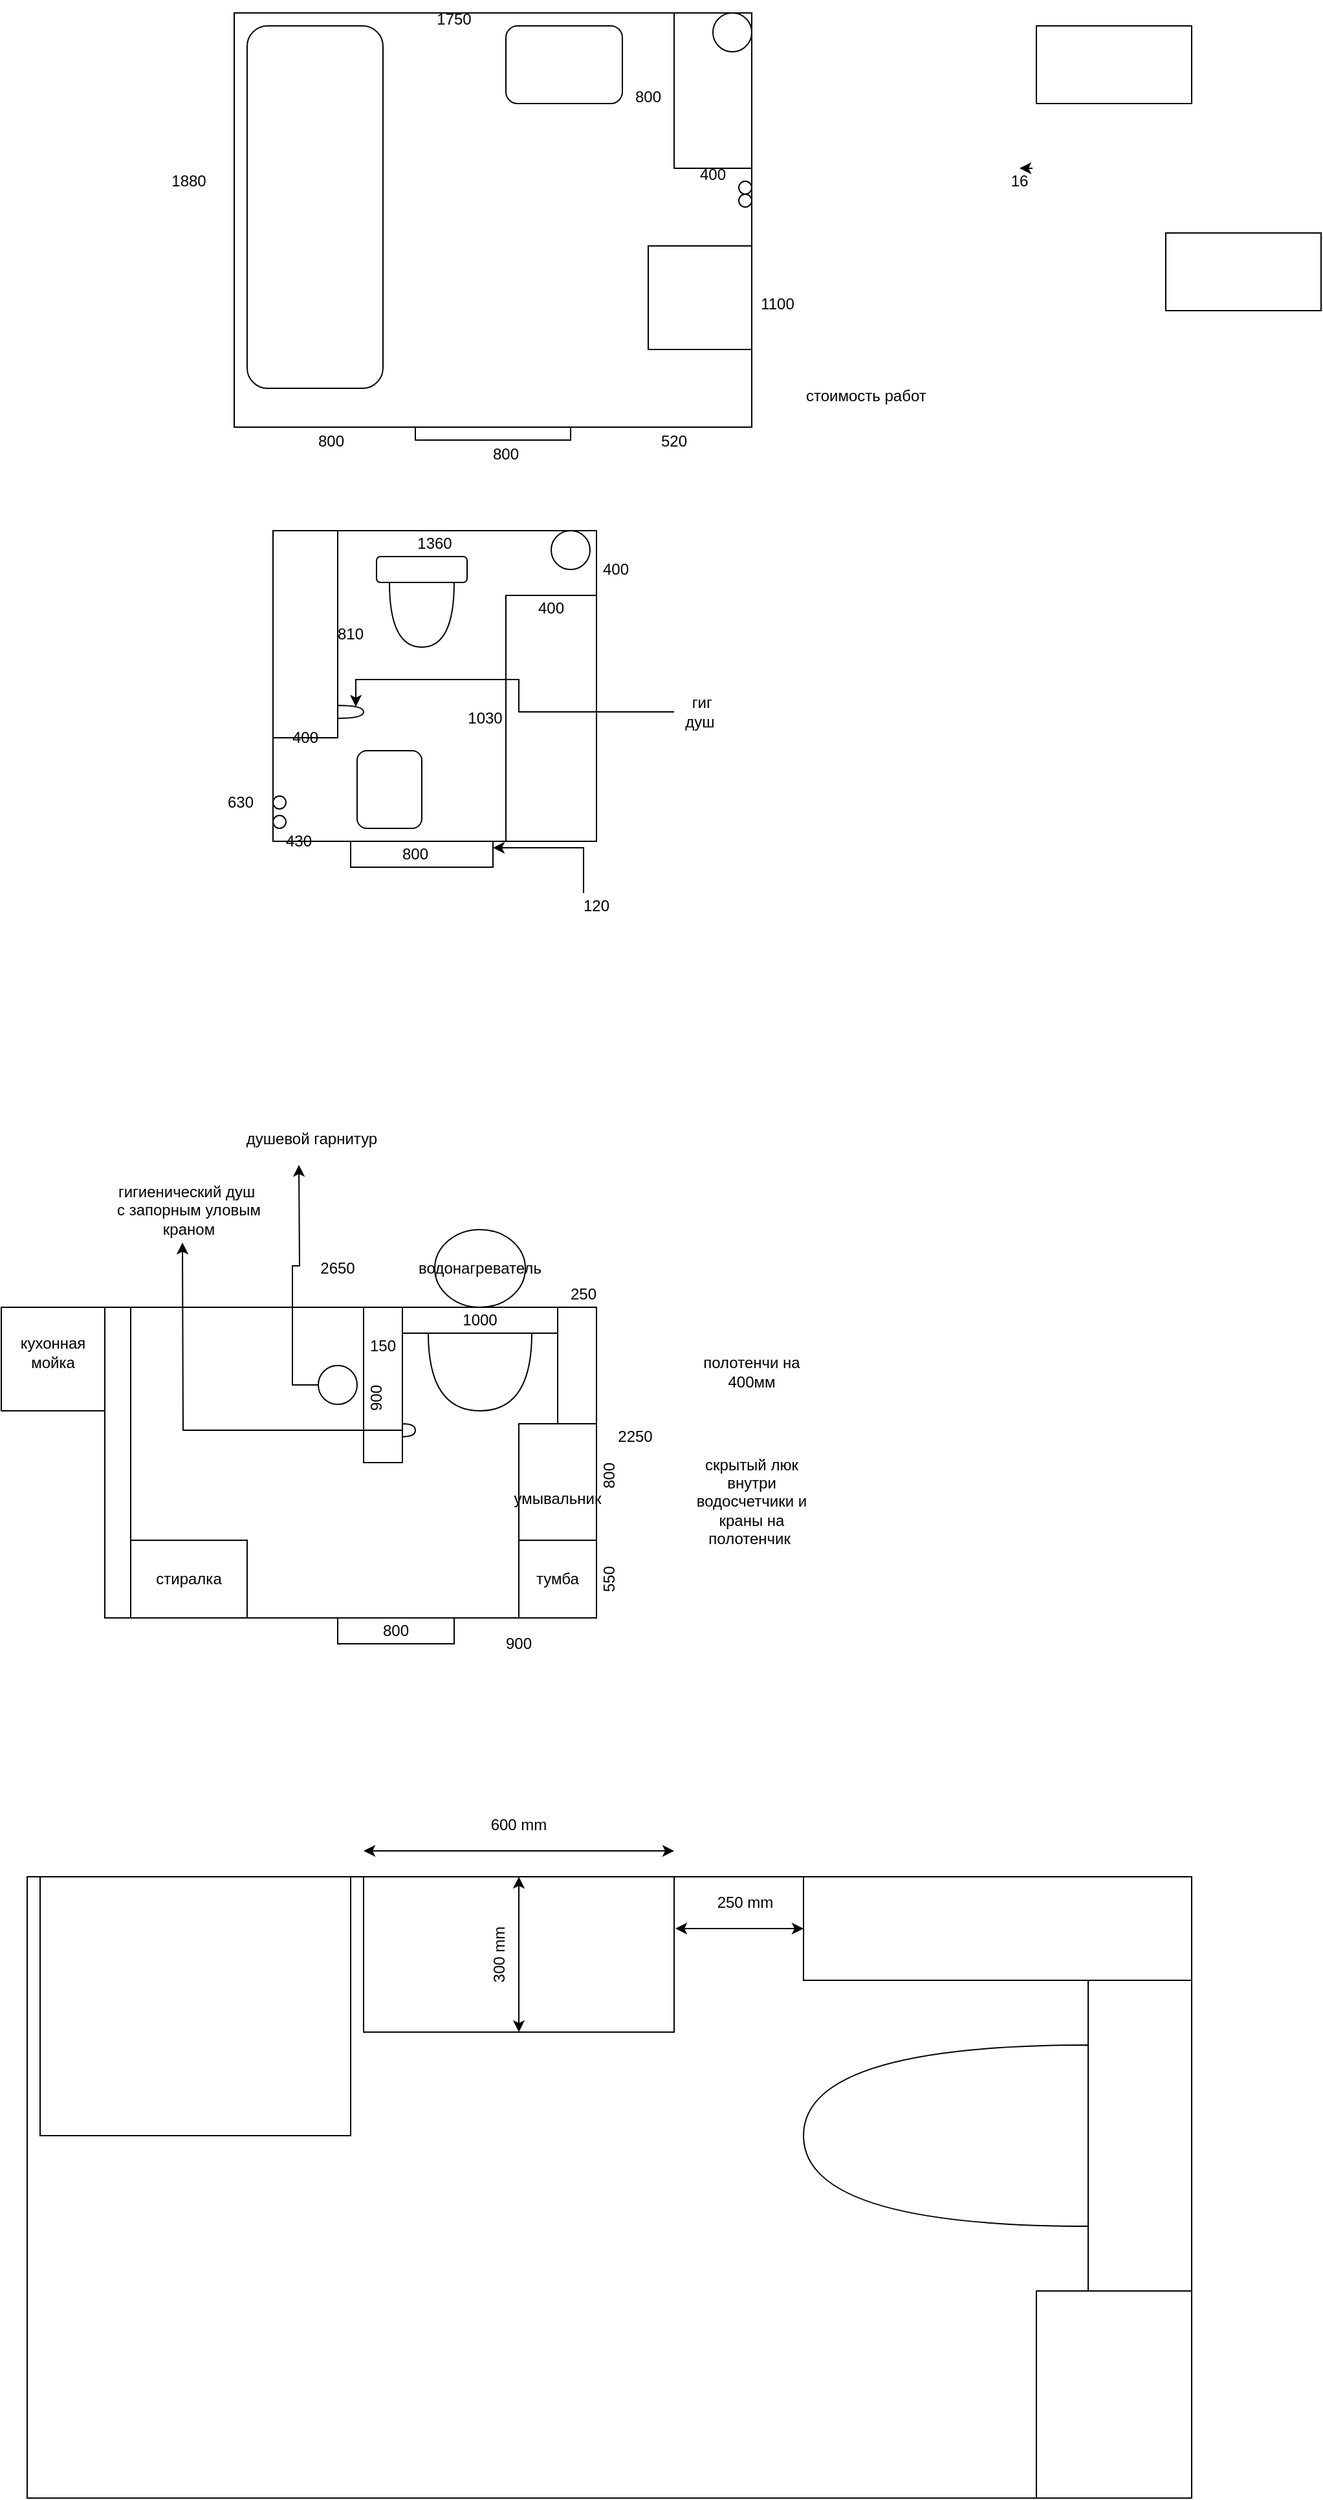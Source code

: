 <mxfile version="13.10.2" type="github">
  <diagram id="_ZZYkbLma6fYew_UtJkO" name="Page-1">
    <mxGraphModel dx="1044" dy="1663" grid="1" gridSize="10" guides="1" tooltips="1" connect="1" arrows="1" fold="1" page="1" pageScale="1" pageWidth="827" pageHeight="1169" math="0" shadow="0">
      <root>
        <mxCell id="0" />
        <mxCell id="1" parent="0" />
        <mxCell id="7PjUgE0soICZx44yuqhX-1" value="" style="rounded=0;whiteSpace=wrap;html=1;" parent="1" vertex="1">
          <mxGeometry x="120" y="80" width="360" height="240" as="geometry" />
        </mxCell>
        <mxCell id="7PjUgE0soICZx44yuqhX-12" value="" style="rounded=0;whiteSpace=wrap;html=1;" parent="1" vertex="1">
          <mxGeometry x="40" y="520" width="900" height="480" as="geometry" />
        </mxCell>
        <mxCell id="7PjUgE0soICZx44yuqhX-13" value="" style="rounded=0;whiteSpace=wrap;html=1;" parent="1" vertex="1">
          <mxGeometry x="50" y="520" width="240" height="200" as="geometry" />
        </mxCell>
        <mxCell id="7PjUgE0soICZx44yuqhX-14" value="" style="rounded=0;whiteSpace=wrap;html=1;" parent="1" vertex="1">
          <mxGeometry x="640" y="520" width="300" height="80" as="geometry" />
        </mxCell>
        <mxCell id="7PjUgE0soICZx44yuqhX-16" value="" style="rounded=0;whiteSpace=wrap;html=1;" parent="1" vertex="1">
          <mxGeometry x="820" y="840" width="120" height="160" as="geometry" />
        </mxCell>
        <mxCell id="7PjUgE0soICZx44yuqhX-17" value="" style="rounded=0;whiteSpace=wrap;html=1;" parent="1" vertex="1">
          <mxGeometry x="860" y="600" width="80" height="240" as="geometry" />
        </mxCell>
        <mxCell id="7PjUgE0soICZx44yuqhX-18" value="" style="shape=or;whiteSpace=wrap;html=1;direction=west;" parent="1" vertex="1">
          <mxGeometry x="640" y="650" width="220" height="140" as="geometry" />
        </mxCell>
        <mxCell id="7PjUgE0soICZx44yuqhX-19" value="" style="rounded=0;whiteSpace=wrap;html=1;" parent="1" vertex="1">
          <mxGeometry x="300" y="520" width="240" height="120" as="geometry" />
        </mxCell>
        <mxCell id="7PjUgE0soICZx44yuqhX-20" value="" style="endArrow=classic;startArrow=classic;html=1;entryX=0.5;entryY=0;entryDx=0;entryDy=0;exitX=0.5;exitY=1;exitDx=0;exitDy=0;" parent="1" source="7PjUgE0soICZx44yuqhX-19" target="7PjUgE0soICZx44yuqhX-19" edge="1">
          <mxGeometry width="50" height="50" relative="1" as="geometry">
            <mxPoint x="465" y="605" as="sourcePoint" />
            <mxPoint x="515" y="555" as="targetPoint" />
          </mxGeometry>
        </mxCell>
        <mxCell id="7PjUgE0soICZx44yuqhX-21" value="300 mm" style="text;html=1;strokeColor=none;fillColor=none;align=center;verticalAlign=middle;whiteSpace=wrap;rounded=0;rotation=270;" parent="1" vertex="1">
          <mxGeometry x="380" y="570" width="50" height="20" as="geometry" />
        </mxCell>
        <mxCell id="7PjUgE0soICZx44yuqhX-22" value="600 mm" style="text;html=1;strokeColor=none;fillColor=none;align=center;verticalAlign=middle;whiteSpace=wrap;rounded=0;rotation=0;" parent="1" vertex="1">
          <mxGeometry x="395" y="470" width="50" height="20" as="geometry" />
        </mxCell>
        <mxCell id="7PjUgE0soICZx44yuqhX-23" value="" style="endArrow=classic;startArrow=classic;html=1;" parent="1" edge="1">
          <mxGeometry width="50" height="50" relative="1" as="geometry">
            <mxPoint x="300" y="500" as="sourcePoint" />
            <mxPoint x="540" y="500" as="targetPoint" />
          </mxGeometry>
        </mxCell>
        <mxCell id="7PjUgE0soICZx44yuqhX-24" value="" style="endArrow=classic;startArrow=classic;html=1;entryX=0;entryY=0.5;entryDx=0;entryDy=0;" parent="1" target="7PjUgE0soICZx44yuqhX-14" edge="1">
          <mxGeometry width="50" height="50" relative="1" as="geometry">
            <mxPoint x="541" y="560" as="sourcePoint" />
            <mxPoint x="550" y="510" as="targetPoint" />
          </mxGeometry>
        </mxCell>
        <mxCell id="7PjUgE0soICZx44yuqhX-25" value="250&amp;nbsp;mm" style="text;html=1;strokeColor=none;fillColor=none;align=center;verticalAlign=middle;whiteSpace=wrap;rounded=0;rotation=0;" parent="1" vertex="1">
          <mxGeometry x="570" y="530" width="50" height="20" as="geometry" />
        </mxCell>
        <mxCell id="Hm6zI8u75fwY5vHWKmOC-1" value="2650" style="text;html=1;strokeColor=none;fillColor=none;align=center;verticalAlign=middle;whiteSpace=wrap;rounded=0;" parent="1" vertex="1">
          <mxGeometry x="260" y="40" width="40" height="20" as="geometry" />
        </mxCell>
        <mxCell id="Hm6zI8u75fwY5vHWKmOC-2" value="2250" style="text;html=1;strokeColor=none;fillColor=none;align=center;verticalAlign=middle;whiteSpace=wrap;rounded=0;" parent="1" vertex="1">
          <mxGeometry x="490" y="170" width="40" height="20" as="geometry" />
        </mxCell>
        <mxCell id="Hm6zI8u75fwY5vHWKmOC-3" value="" style="rounded=0;whiteSpace=wrap;html=1;" parent="1" vertex="1">
          <mxGeometry x="280" y="320" width="90" height="20" as="geometry" />
        </mxCell>
        <mxCell id="Hm6zI8u75fwY5vHWKmOC-4" value="900" style="text;html=1;strokeColor=none;fillColor=none;align=center;verticalAlign=middle;whiteSpace=wrap;rounded=0;" parent="1" vertex="1">
          <mxGeometry x="400" y="330" width="40" height="20" as="geometry" />
        </mxCell>
        <mxCell id="Hm6zI8u75fwY5vHWKmOC-5" value="800" style="text;html=1;strokeColor=none;fillColor=none;align=center;verticalAlign=middle;whiteSpace=wrap;rounded=0;" parent="1" vertex="1">
          <mxGeometry x="305" y="320" width="40" height="20" as="geometry" />
        </mxCell>
        <mxCell id="Hm6zI8u75fwY5vHWKmOC-6" value="" style="rounded=0;whiteSpace=wrap;html=1;" parent="1" vertex="1">
          <mxGeometry x="450" y="80" width="30" height="90" as="geometry" />
        </mxCell>
        <mxCell id="Hm6zI8u75fwY5vHWKmOC-7" value="" style="rounded=0;whiteSpace=wrap;html=1;" parent="1" vertex="1">
          <mxGeometry x="330" y="80" width="120" height="20" as="geometry" />
        </mxCell>
        <mxCell id="Hm6zI8u75fwY5vHWKmOC-8" value="" style="shape=or;whiteSpace=wrap;html=1;direction=south;" parent="1" vertex="1">
          <mxGeometry x="350" y="100" width="80" height="60" as="geometry" />
        </mxCell>
        <mxCell id="Hm6zI8u75fwY5vHWKmOC-9" value="" style="rounded=0;whiteSpace=wrap;html=1;" parent="1" vertex="1">
          <mxGeometry x="300" y="80" width="30" height="120" as="geometry" />
        </mxCell>
        <mxCell id="Hm6zI8u75fwY5vHWKmOC-10" value="150" style="text;html=1;strokeColor=none;fillColor=none;align=center;verticalAlign=middle;whiteSpace=wrap;rounded=0;" parent="1" vertex="1">
          <mxGeometry x="295" y="100" width="40" height="20" as="geometry" />
        </mxCell>
        <mxCell id="Hm6zI8u75fwY5vHWKmOC-11" value="900" style="text;html=1;strokeColor=none;fillColor=none;align=center;verticalAlign=middle;whiteSpace=wrap;rounded=0;rotation=270;" parent="1" vertex="1">
          <mxGeometry x="290" y="140" width="40" height="20" as="geometry" />
        </mxCell>
        <mxCell id="Hm6zI8u75fwY5vHWKmOC-12" value="250" style="text;html=1;strokeColor=none;fillColor=none;align=center;verticalAlign=middle;whiteSpace=wrap;rounded=0;" parent="1" vertex="1">
          <mxGeometry x="450" y="60" width="40" height="20" as="geometry" />
        </mxCell>
        <mxCell id="Hm6zI8u75fwY5vHWKmOC-13" value="1000" style="text;html=1;strokeColor=none;fillColor=none;align=center;verticalAlign=middle;whiteSpace=wrap;rounded=0;" parent="1" vertex="1">
          <mxGeometry x="370" y="80" width="40" height="20" as="geometry" />
        </mxCell>
        <mxCell id="Hm6zI8u75fwY5vHWKmOC-14" value="полотенчи на 400мм" style="text;html=1;strokeColor=none;fillColor=none;align=center;verticalAlign=middle;whiteSpace=wrap;rounded=0;" parent="1" vertex="1">
          <mxGeometry x="550" y="90" width="100" height="80" as="geometry" />
        </mxCell>
        <mxCell id="Hm6zI8u75fwY5vHWKmOC-16" value="скрытый люк&lt;br&gt;внутри водосчетчики и краны на полотенчик&amp;nbsp;" style="text;html=1;strokeColor=none;fillColor=none;align=center;verticalAlign=middle;whiteSpace=wrap;rounded=0;" parent="1" vertex="1">
          <mxGeometry x="550" y="190" width="100" height="80" as="geometry" />
        </mxCell>
        <mxCell id="Hm6zI8u75fwY5vHWKmOC-17" value="" style="rounded=0;whiteSpace=wrap;html=1;" parent="1" vertex="1">
          <mxGeometry x="100" y="80" width="20" height="240" as="geometry" />
        </mxCell>
        <mxCell id="Hm6zI8u75fwY5vHWKmOC-18" value="" style="whiteSpace=wrap;html=1;aspect=fixed;" parent="1" vertex="1">
          <mxGeometry x="20" y="80" width="80" height="80" as="geometry" />
        </mxCell>
        <mxCell id="Hm6zI8u75fwY5vHWKmOC-19" value="кухонная мойка" style="text;html=1;strokeColor=none;fillColor=none;align=center;verticalAlign=middle;whiteSpace=wrap;rounded=0;" parent="1" vertex="1">
          <mxGeometry x="30" y="90" width="60" height="50" as="geometry" />
        </mxCell>
        <mxCell id="Hm6zI8u75fwY5vHWKmOC-20" value="" style="rounded=0;whiteSpace=wrap;html=1;" parent="1" vertex="1">
          <mxGeometry x="420" y="170" width="60" height="90" as="geometry" />
        </mxCell>
        <mxCell id="Hm6zI8u75fwY5vHWKmOC-21" value="" style="rounded=0;whiteSpace=wrap;html=1;" parent="1" vertex="1">
          <mxGeometry x="420" y="260" width="60" height="60" as="geometry" />
        </mxCell>
        <mxCell id="Hm6zI8u75fwY5vHWKmOC-22" value="умывальник" style="text;html=1;strokeColor=none;fillColor=none;align=center;verticalAlign=middle;whiteSpace=wrap;rounded=0;" parent="1" vertex="1">
          <mxGeometry x="430" y="205" width="40" height="45" as="geometry" />
        </mxCell>
        <mxCell id="Hm6zI8u75fwY5vHWKmOC-23" value="тумба" style="text;html=1;strokeColor=none;fillColor=none;align=center;verticalAlign=middle;whiteSpace=wrap;rounded=0;" parent="1" vertex="1">
          <mxGeometry x="430" y="280" width="40" height="20" as="geometry" />
        </mxCell>
        <mxCell id="Hm6zI8u75fwY5vHWKmOC-24" value="800" style="text;html=1;strokeColor=none;fillColor=none;align=center;verticalAlign=middle;whiteSpace=wrap;rounded=0;rotation=270;" parent="1" vertex="1">
          <mxGeometry x="470" y="200" width="40" height="20" as="geometry" />
        </mxCell>
        <mxCell id="Hm6zI8u75fwY5vHWKmOC-25" value="550" style="text;html=1;strokeColor=none;fillColor=none;align=center;verticalAlign=middle;whiteSpace=wrap;rounded=0;rotation=270;" parent="1" vertex="1">
          <mxGeometry x="470" y="280" width="40" height="20" as="geometry" />
        </mxCell>
        <mxCell id="Hm6zI8u75fwY5vHWKmOC-26" value="стиралка" style="rounded=0;whiteSpace=wrap;html=1;" parent="1" vertex="1">
          <mxGeometry x="120" y="260" width="90" height="60" as="geometry" />
        </mxCell>
        <mxCell id="Hm6zI8u75fwY5vHWKmOC-27" value="водонагреватель" style="ellipse;whiteSpace=wrap;html=1;" parent="1" vertex="1">
          <mxGeometry x="355" y="20" width="70" height="60" as="geometry" />
        </mxCell>
        <mxCell id="_rSyIHciMmJxTrQOMqm--3" style="edgeStyle=orthogonalEdgeStyle;rounded=0;orthogonalLoop=1;jettySize=auto;html=1;" parent="1" source="_rSyIHciMmJxTrQOMqm--1" edge="1">
          <mxGeometry relative="1" as="geometry">
            <mxPoint x="160" y="30" as="targetPoint" />
          </mxGeometry>
        </mxCell>
        <mxCell id="_rSyIHciMmJxTrQOMqm--1" value="" style="shape=or;whiteSpace=wrap;html=1;" parent="1" vertex="1">
          <mxGeometry x="330" y="170" width="10" height="10" as="geometry" />
        </mxCell>
        <mxCell id="_rSyIHciMmJxTrQOMqm--4" value="гигиенический душ&amp;nbsp;&lt;br&gt;с запорным уловым краном" style="text;html=1;strokeColor=none;fillColor=none;align=center;verticalAlign=middle;whiteSpace=wrap;rounded=0;" parent="1" vertex="1">
          <mxGeometry x="100" y="-20" width="130" height="50" as="geometry" />
        </mxCell>
        <mxCell id="_rSyIHciMmJxTrQOMqm--6" style="edgeStyle=orthogonalEdgeStyle;rounded=0;orthogonalLoop=1;jettySize=auto;html=1;" parent="1" source="_rSyIHciMmJxTrQOMqm--5" edge="1">
          <mxGeometry relative="1" as="geometry">
            <mxPoint x="250" y="-30" as="targetPoint" />
          </mxGeometry>
        </mxCell>
        <mxCell id="_rSyIHciMmJxTrQOMqm--5" value="" style="ellipse;whiteSpace=wrap;html=1;aspect=fixed;" parent="1" vertex="1">
          <mxGeometry x="265" y="125" width="30" height="30" as="geometry" />
        </mxCell>
        <mxCell id="_rSyIHciMmJxTrQOMqm--7" value="душевой гарнитур" style="text;html=1;strokeColor=none;fillColor=none;align=center;verticalAlign=middle;whiteSpace=wrap;rounded=0;" parent="1" vertex="1">
          <mxGeometry x="200" y="-70" width="120" height="40" as="geometry" />
        </mxCell>
        <mxCell id="8X6oMaJCU2LG8dkebM_A-2" value="" style="rounded=0;whiteSpace=wrap;html=1;" parent="1" vertex="1">
          <mxGeometry x="200" y="-920" width="400" height="320" as="geometry" />
        </mxCell>
        <mxCell id="8X6oMaJCU2LG8dkebM_A-4" value="16" style="text;html=1;strokeColor=none;fillColor=none;align=center;verticalAlign=middle;whiteSpace=wrap;rounded=0;" parent="1" vertex="1">
          <mxGeometry x="787" y="-800" width="40" height="20" as="geometry" />
        </mxCell>
        <mxCell id="8X6oMaJCU2LG8dkebM_A-5" style="edgeStyle=orthogonalEdgeStyle;rounded=0;orthogonalLoop=1;jettySize=auto;html=1;exitX=0.75;exitY=0;exitDx=0;exitDy=0;entryX=0.5;entryY=0;entryDx=0;entryDy=0;" parent="1" source="8X6oMaJCU2LG8dkebM_A-4" target="8X6oMaJCU2LG8dkebM_A-4" edge="1">
          <mxGeometry relative="1" as="geometry" />
        </mxCell>
        <mxCell id="19TY8yZ4Et7FM5cc6dC1-1" value="" style="rounded=0;whiteSpace=wrap;html=1;" parent="1" vertex="1">
          <mxGeometry x="540" y="-920" width="60" height="120" as="geometry" />
        </mxCell>
        <mxCell id="19TY8yZ4Et7FM5cc6dC1-2" value="800" style="text;html=1;strokeColor=none;fillColor=none;align=center;verticalAlign=middle;whiteSpace=wrap;rounded=0;" parent="1" vertex="1">
          <mxGeometry x="500" y="-870" width="40" height="30" as="geometry" />
        </mxCell>
        <mxCell id="19TY8yZ4Et7FM5cc6dC1-3" value="1100" style="text;html=1;strokeColor=none;fillColor=none;align=center;verticalAlign=middle;whiteSpace=wrap;rounded=0;" parent="1" vertex="1">
          <mxGeometry x="600" y="-710" width="40" height="30" as="geometry" />
        </mxCell>
        <mxCell id="19TY8yZ4Et7FM5cc6dC1-4" value="400" style="text;html=1;strokeColor=none;fillColor=none;align=center;verticalAlign=middle;whiteSpace=wrap;rounded=0;" parent="1" vertex="1">
          <mxGeometry x="550" y="-810" width="40" height="30" as="geometry" />
        </mxCell>
        <mxCell id="19TY8yZ4Et7FM5cc6dC1-6" value="1750" style="text;html=1;strokeColor=none;fillColor=none;align=center;verticalAlign=middle;whiteSpace=wrap;rounded=0;" parent="1" vertex="1">
          <mxGeometry x="350" y="-930" width="40" height="30" as="geometry" />
        </mxCell>
        <mxCell id="19TY8yZ4Et7FM5cc6dC1-7" value="" style="ellipse;whiteSpace=wrap;html=1;aspect=fixed;" parent="1" vertex="1">
          <mxGeometry x="570" y="-920" width="30" height="30" as="geometry" />
        </mxCell>
        <mxCell id="19TY8yZ4Et7FM5cc6dC1-17" value="" style="ellipse;whiteSpace=wrap;html=1;aspect=fixed;" parent="1" vertex="1">
          <mxGeometry x="590" y="-790" width="10" height="10" as="geometry" />
        </mxCell>
        <mxCell id="19TY8yZ4Et7FM5cc6dC1-18" value="" style="ellipse;whiteSpace=wrap;html=1;aspect=fixed;" parent="1" vertex="1">
          <mxGeometry x="590" y="-780" width="10" height="10" as="geometry" />
        </mxCell>
        <mxCell id="19TY8yZ4Et7FM5cc6dC1-20" value="" style="rounded=1;whiteSpace=wrap;html=1;direction=south;" parent="1" vertex="1">
          <mxGeometry x="210" y="-910" width="105" height="280" as="geometry" />
        </mxCell>
        <mxCell id="19TY8yZ4Et7FM5cc6dC1-21" value="" style="rounded=1;whiteSpace=wrap;html=1;" parent="1" vertex="1">
          <mxGeometry x="410" y="-910" width="90" height="60" as="geometry" />
        </mxCell>
        <mxCell id="19TY8yZ4Et7FM5cc6dC1-22" value="" style="whiteSpace=wrap;html=1;aspect=fixed;" parent="1" vertex="1">
          <mxGeometry x="520" y="-740" width="80" height="80" as="geometry" />
        </mxCell>
        <mxCell id="19TY8yZ4Et7FM5cc6dC1-23" value="1880" style="text;html=1;strokeColor=none;fillColor=none;align=center;verticalAlign=middle;whiteSpace=wrap;rounded=0;" parent="1" vertex="1">
          <mxGeometry x="145" y="-800" width="40" height="20" as="geometry" />
        </mxCell>
        <mxCell id="19TY8yZ4Et7FM5cc6dC1-24" value="" style="rounded=0;whiteSpace=wrap;html=1;" parent="1" vertex="1">
          <mxGeometry x="820" y="-910" width="120" height="60" as="geometry" />
        </mxCell>
        <mxCell id="19TY8yZ4Et7FM5cc6dC1-25" value="" style="rounded=0;whiteSpace=wrap;html=1;" parent="1" vertex="1">
          <mxGeometry x="920" y="-750" width="120" height="60" as="geometry" />
        </mxCell>
        <mxCell id="19TY8yZ4Et7FM5cc6dC1-26" value="" style="rounded=0;whiteSpace=wrap;html=1;" parent="1" vertex="1">
          <mxGeometry x="340" y="-600" width="120" height="10" as="geometry" />
        </mxCell>
        <mxCell id="19TY8yZ4Et7FM5cc6dC1-27" value="800" style="text;html=1;strokeColor=none;fillColor=none;align=center;verticalAlign=middle;whiteSpace=wrap;rounded=0;" parent="1" vertex="1">
          <mxGeometry x="255" y="-594" width="40" height="10" as="geometry" />
        </mxCell>
        <mxCell id="19TY8yZ4Et7FM5cc6dC1-28" value="800" style="text;html=1;strokeColor=none;fillColor=none;align=center;verticalAlign=middle;whiteSpace=wrap;rounded=0;" parent="1" vertex="1">
          <mxGeometry x="390" y="-584" width="40" height="10" as="geometry" />
        </mxCell>
        <mxCell id="19TY8yZ4Et7FM5cc6dC1-29" value="520" style="text;html=1;strokeColor=none;fillColor=none;align=center;verticalAlign=middle;whiteSpace=wrap;rounded=0;" parent="1" vertex="1">
          <mxGeometry x="520" y="-594" width="40" height="10" as="geometry" />
        </mxCell>
        <mxCell id="19TY8yZ4Et7FM5cc6dC1-30" value="" style="rounded=0;whiteSpace=wrap;html=1;" parent="1" vertex="1">
          <mxGeometry x="230" y="-520" width="250" height="240" as="geometry" />
        </mxCell>
        <mxCell id="19TY8yZ4Et7FM5cc6dC1-32" value="" style="rounded=0;whiteSpace=wrap;html=1;" parent="1" vertex="1">
          <mxGeometry x="230" y="-520" width="50" height="160" as="geometry" />
        </mxCell>
        <mxCell id="19TY8yZ4Et7FM5cc6dC1-33" value="" style="rounded=0;whiteSpace=wrap;html=1;" parent="1" vertex="1">
          <mxGeometry x="410" y="-470" width="70" height="190" as="geometry" />
        </mxCell>
        <mxCell id="19TY8yZ4Et7FM5cc6dC1-34" value="" style="ellipse;whiteSpace=wrap;html=1;aspect=fixed;" parent="1" vertex="1">
          <mxGeometry x="445" y="-520" width="30" height="30" as="geometry" />
        </mxCell>
        <mxCell id="19TY8yZ4Et7FM5cc6dC1-35" value="" style="ellipse;whiteSpace=wrap;html=1;aspect=fixed;" parent="1" vertex="1">
          <mxGeometry x="230" y="-315" width="10" height="10" as="geometry" />
        </mxCell>
        <mxCell id="19TY8yZ4Et7FM5cc6dC1-36" value="" style="ellipse;whiteSpace=wrap;html=1;aspect=fixed;" parent="1" vertex="1">
          <mxGeometry x="230" y="-300" width="10" height="10" as="geometry" />
        </mxCell>
        <mxCell id="19TY8yZ4Et7FM5cc6dC1-37" value="" style="rounded=0;whiteSpace=wrap;html=1;" parent="1" vertex="1">
          <mxGeometry x="290" y="-280" width="110" height="20" as="geometry" />
        </mxCell>
        <mxCell id="19TY8yZ4Et7FM5cc6dC1-39" style="edgeStyle=orthogonalEdgeStyle;rounded=0;orthogonalLoop=1;jettySize=auto;html=1;exitX=0.25;exitY=0;exitDx=0;exitDy=0;entryX=1;entryY=0.25;entryDx=0;entryDy=0;" parent="1" source="19TY8yZ4Et7FM5cc6dC1-38" target="19TY8yZ4Et7FM5cc6dC1-37" edge="1">
          <mxGeometry relative="1" as="geometry" />
        </mxCell>
        <mxCell id="19TY8yZ4Et7FM5cc6dC1-38" value="120" style="text;html=1;strokeColor=none;fillColor=none;align=center;verticalAlign=middle;whiteSpace=wrap;rounded=0;" parent="1" vertex="1">
          <mxGeometry x="460" y="-240" width="40" height="20" as="geometry" />
        </mxCell>
        <mxCell id="19TY8yZ4Et7FM5cc6dC1-40" value="800" style="text;html=1;strokeColor=none;fillColor=none;align=center;verticalAlign=middle;whiteSpace=wrap;rounded=0;" parent="1" vertex="1">
          <mxGeometry x="320" y="-280" width="40" height="20" as="geometry" />
        </mxCell>
        <mxCell id="19TY8yZ4Et7FM5cc6dC1-41" value="430" style="text;html=1;strokeColor=none;fillColor=none;align=center;verticalAlign=middle;whiteSpace=wrap;rounded=0;" parent="1" vertex="1">
          <mxGeometry x="230" y="-290" width="40" height="20" as="geometry" />
        </mxCell>
        <mxCell id="19TY8yZ4Et7FM5cc6dC1-42" value="630" style="text;html=1;strokeColor=none;fillColor=none;align=center;verticalAlign=middle;whiteSpace=wrap;rounded=0;" parent="1" vertex="1">
          <mxGeometry x="185" y="-320" width="40" height="20" as="geometry" />
        </mxCell>
        <mxCell id="19TY8yZ4Et7FM5cc6dC1-43" value="400" style="text;html=1;strokeColor=none;fillColor=none;align=center;verticalAlign=middle;whiteSpace=wrap;rounded=0;" parent="1" vertex="1">
          <mxGeometry x="235" y="-370" width="40" height="20" as="geometry" />
        </mxCell>
        <mxCell id="19TY8yZ4Et7FM5cc6dC1-44" value="810" style="text;html=1;strokeColor=none;fillColor=none;align=center;verticalAlign=middle;whiteSpace=wrap;rounded=0;" parent="1" vertex="1">
          <mxGeometry x="270" y="-450" width="40" height="20" as="geometry" />
        </mxCell>
        <mxCell id="19TY8yZ4Et7FM5cc6dC1-45" value="1360" style="text;html=1;strokeColor=none;fillColor=none;align=center;verticalAlign=middle;whiteSpace=wrap;rounded=0;" parent="1" vertex="1">
          <mxGeometry x="335" y="-520" width="40" height="20" as="geometry" />
        </mxCell>
        <mxCell id="19TY8yZ4Et7FM5cc6dC1-46" value="400" style="text;html=1;strokeColor=none;fillColor=none;align=center;verticalAlign=middle;whiteSpace=wrap;rounded=0;" parent="1" vertex="1">
          <mxGeometry x="475" y="-500" width="40" height="20" as="geometry" />
        </mxCell>
        <mxCell id="19TY8yZ4Et7FM5cc6dC1-47" value="400" style="text;html=1;strokeColor=none;fillColor=none;align=center;verticalAlign=middle;whiteSpace=wrap;rounded=0;" parent="1" vertex="1">
          <mxGeometry x="425" y="-470" width="40" height="20" as="geometry" />
        </mxCell>
        <mxCell id="19TY8yZ4Et7FM5cc6dC1-48" value="1030" style="text;html=1;strokeColor=none;fillColor=none;align=center;verticalAlign=middle;whiteSpace=wrap;rounded=0;" parent="1" vertex="1">
          <mxGeometry x="374" y="-385" width="40" height="20" as="geometry" />
        </mxCell>
        <mxCell id="19TY8yZ4Et7FM5cc6dC1-49" value="" style="rounded=1;whiteSpace=wrap;html=1;" parent="1" vertex="1">
          <mxGeometry x="295" y="-350" width="50" height="60" as="geometry" />
        </mxCell>
        <mxCell id="19TY8yZ4Et7FM5cc6dC1-50" value="" style="rounded=1;whiteSpace=wrap;html=1;" parent="1" vertex="1">
          <mxGeometry x="310" y="-500" width="70" height="20" as="geometry" />
        </mxCell>
        <mxCell id="19TY8yZ4Et7FM5cc6dC1-51" value="" style="shape=or;whiteSpace=wrap;html=1;direction=south;" parent="1" vertex="1">
          <mxGeometry x="320" y="-480" width="50" height="50" as="geometry" />
        </mxCell>
        <mxCell id="19TY8yZ4Et7FM5cc6dC1-52" value="" style="shape=or;whiteSpace=wrap;html=1;" parent="1" vertex="1">
          <mxGeometry x="280" y="-385" width="20" height="10" as="geometry" />
        </mxCell>
        <mxCell id="19TY8yZ4Et7FM5cc6dC1-54" style="edgeStyle=orthogonalEdgeStyle;rounded=0;orthogonalLoop=1;jettySize=auto;html=1;entryX=0.7;entryY=0.1;entryDx=0;entryDy=0;entryPerimeter=0;" parent="1" source="19TY8yZ4Et7FM5cc6dC1-53" target="19TY8yZ4Et7FM5cc6dC1-52" edge="1">
          <mxGeometry relative="1" as="geometry" />
        </mxCell>
        <mxCell id="19TY8yZ4Et7FM5cc6dC1-53" value="&amp;nbsp;гиг душ" style="text;html=1;strokeColor=none;fillColor=none;align=center;verticalAlign=middle;whiteSpace=wrap;rounded=0;" parent="1" vertex="1">
          <mxGeometry x="540" y="-390" width="40" height="20" as="geometry" />
        </mxCell>
        <mxCell id="pbeVMA9krxkhY9Xumr6M-3" value="&lt;br&gt;&lt;br&gt;стоимость работ&amp;nbsp;" style="text;html=1;strokeColor=none;fillColor=none;spacing=5;spacingTop=-20;whiteSpace=wrap;overflow=hidden;rounded=0;" vertex="1" parent="1">
          <mxGeometry x="637" y="-650" width="293" height="370" as="geometry" />
        </mxCell>
      </root>
    </mxGraphModel>
  </diagram>
</mxfile>
